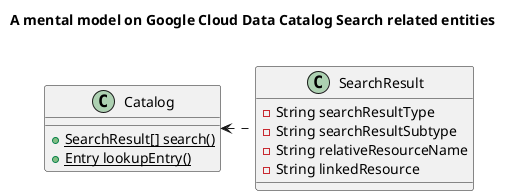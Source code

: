 @startuml

title A mental model on Google Cloud Data Catalog Search related entities\n


Catalog <. SearchResult


!startsub MAINCLASSES
class Catalog {
  +{static}SearchResult[] search()
  +{static}Entry lookupEntry()
}

class SearchResult {
  -String searchResultType
  -String searchResultSubtype
  -String relativeResourceName
  -String linkedResource
}
!endsub

@enduml
